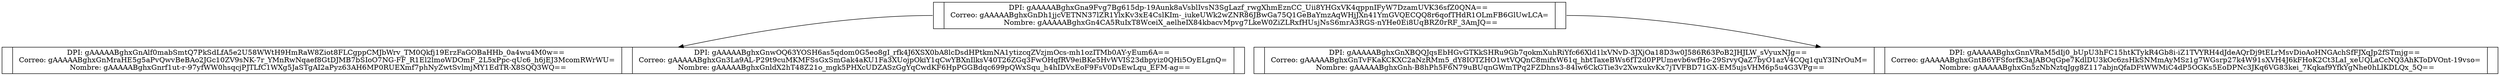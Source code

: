 digraph G{
node[shape=record]
node0xc000180780[label="<f0>|<f1>DPI: gAAAAABghxGna9Fvg7Bg615dp-19Aunk8aVsblIvsN3SgLazf_rwgXhmEznCC_Uii8YHGxVK4qppnIFyW7DzamUVK36sfZ0QNA== \n Correo: gAAAAABghxGnDh1jjcVETNN37lZR1YlxKv3xE4CslKIm-_iukeUWk2wZNR86JBwGa75Q1GeBaYmzAqWHjJXn41YmGVQECQQ8r6qofTHdR1OLmFB6GlUwLCA= \n Nombre: gAAAAABghxGn4CA5RuIxT8WceiX_aelheIX84kbacvMpvg7LkeW0ZiZLRxfHUsjNsS6mrA3RGS-nYHe0Ei8UqBRZ0rRF_3AmJQ== |<f2>"]
node0xc000180840[label="<f0>|<f1>DPI: gAAAAABghxGnAlf0mabSmtQ7PkSdLfA5e2U58WWtH9HmRaW8Ziot8FLCgppCMJbWrv_TM0Qkfj19ErzFaGOBaHHb_0a4wu4M0w== \n Correo: gAAAAABghxGnMraHE5g5aPvQwvBeBAo2JGc10ZV9sNK-7r_YMnRwNqaef8GtDJMB7bSIoO7NG-FF_R1El2lmoWDOmF_2L5xPpc-qUc6_h6jEJ3McomRWrWU= \n Nombre: gAAAAABghxGnrf1ut-r-97yfWW0hsqcjPJTLfC1WXg5JaSTgAI2aPyz63AH6MP0RUEXmf7phNyZwtSvlmjMY1EdTR-X8SQQ3WQ== |<f2>|<f3>DPI: gAAAAABghxGnwOQ63YOSH6as5qdom0G5eo8gI_rfk4J6XSX0bA8lcDsdHPtkmNA1ytizcqZVzjmOcs-mh1ozITMb0AY-yEum6A== \n Correo: gAAAAABghxGn3La9AL-P29t9cuMKMFSsGxSmGak4aKU1Fa3XUojpOkiY1qCwYBXnIlksV40T26ZGq3FwOHqfRV9eiBKe5HvWVIS23dbpyiz0QHi5OyELgnQ= \n Nombre: gAAAAABghxGnldX2hT48Z21o_mgk5PHXcUDZASzGgYqCwdKF6HpPGGBdqc699pQWxSqu_h4hIDVxEoF9FsV0DsEwLqu_EFM-ag== |<f4>"]
node0xc000180780:f0->node0xc000180840
node0xc0001807e0[label="<f0>|<f1>DPI: gAAAAABghxGnXBQQJqsEbHGvGTKkSHRu9Gb7qokmXuhRiYfc66Xld1lxVNvD-3JXjOa18D3w0J586R63PoB2JHJLW_sVyuxNJg== \n Correo: gAAAAABghxGnTvFKaKCKXC2aNzRMm5_dY8IOTZHO1wtVQQnC8mifxW61q_hbtTaxeBWs6fT2d0PPUmevb6wfHo-29SrvyQaZ7byO1azV4CQq1quY3INrOuM= \n Nombre: gAAAAABghxGnh-B8hPh5F6N79uBUqnGWmTPq2FZDhns3-84lw6CkGTie3v2XwxukvKx7jTVFBD71GX-EM5ujsVHM6p5u4G3VPg== |<f2>|<f3>DPI: gAAAAABghxGnnVRaM5dIj0_bUpU3hFC15htKTykR4Gb8i-iZ1TVYRH4dJdeAQrDj9tELrMsvDioAoHNGAchSfFJXqJp2fSTmjg== \n Correo: gAAAAABghxGntB6YFSforfK3aJABOqGpe7KdlDU3kOc6zsHkSNMmAyMSz1g7WGsrp27k4W91sXVH4J6kFHoK2Ct3LaI_xeUQLaCcNQ3AhKToDVOnt-19vso= \n Nombre: gAAAAABghxGn5zNbNztqJgg8Z117abjnQfaDFtWWMiC4dP5OGKs5EoDPNc3JKq6VG83kei_7Kqkaf9YfkYgNhe0hLlKDLQx_5Q== |<f4>"]
node0xc000180780:f2->node0xc0001807e0
}